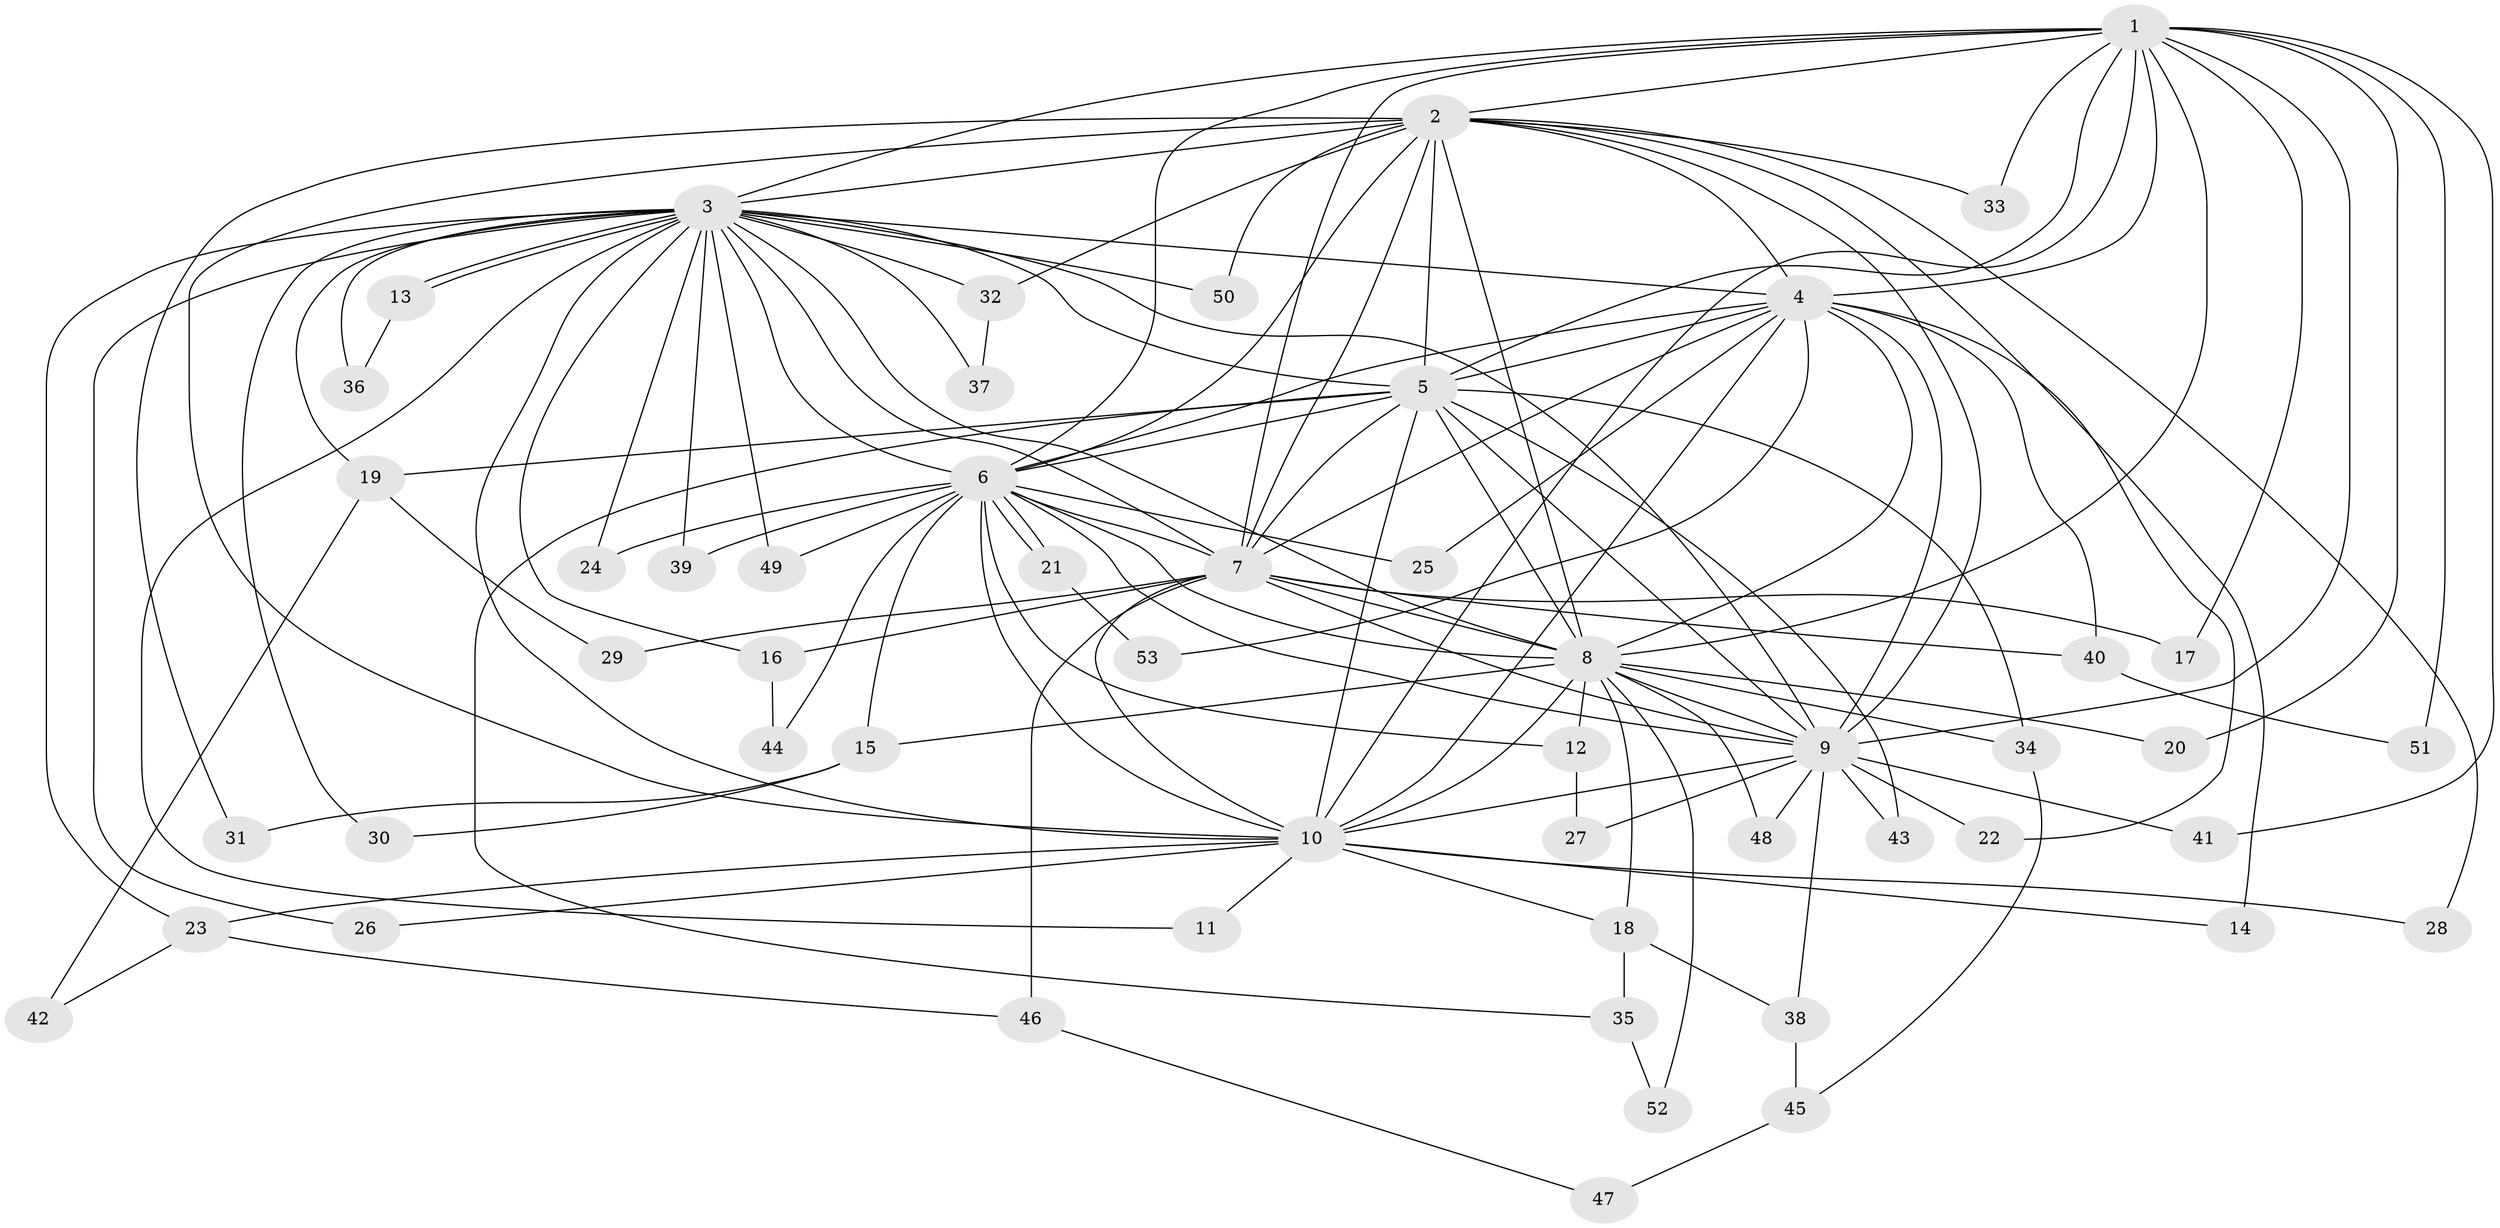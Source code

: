 // Generated by graph-tools (version 1.1) at 2025/25/03/09/25 03:25:45]
// undirected, 53 vertices, 131 edges
graph export_dot {
graph [start="1"]
  node [color=gray90,style=filled];
  1;
  2;
  3;
  4;
  5;
  6;
  7;
  8;
  9;
  10;
  11;
  12;
  13;
  14;
  15;
  16;
  17;
  18;
  19;
  20;
  21;
  22;
  23;
  24;
  25;
  26;
  27;
  28;
  29;
  30;
  31;
  32;
  33;
  34;
  35;
  36;
  37;
  38;
  39;
  40;
  41;
  42;
  43;
  44;
  45;
  46;
  47;
  48;
  49;
  50;
  51;
  52;
  53;
  1 -- 2;
  1 -- 3;
  1 -- 4;
  1 -- 5;
  1 -- 6;
  1 -- 7;
  1 -- 8;
  1 -- 9;
  1 -- 10;
  1 -- 17;
  1 -- 20;
  1 -- 33;
  1 -- 41;
  1 -- 51;
  2 -- 3;
  2 -- 4;
  2 -- 5;
  2 -- 6;
  2 -- 7;
  2 -- 8;
  2 -- 9;
  2 -- 10;
  2 -- 14;
  2 -- 28;
  2 -- 31;
  2 -- 32;
  2 -- 33;
  2 -- 50;
  3 -- 4;
  3 -- 5;
  3 -- 6;
  3 -- 7;
  3 -- 8;
  3 -- 9;
  3 -- 10;
  3 -- 11;
  3 -- 13;
  3 -- 13;
  3 -- 16;
  3 -- 19;
  3 -- 23;
  3 -- 24;
  3 -- 26;
  3 -- 30;
  3 -- 32;
  3 -- 36;
  3 -- 37;
  3 -- 39;
  3 -- 49;
  3 -- 50;
  4 -- 5;
  4 -- 6;
  4 -- 7;
  4 -- 8;
  4 -- 9;
  4 -- 10;
  4 -- 22;
  4 -- 25;
  4 -- 40;
  4 -- 53;
  5 -- 6;
  5 -- 7;
  5 -- 8;
  5 -- 9;
  5 -- 10;
  5 -- 19;
  5 -- 34;
  5 -- 35;
  5 -- 43;
  6 -- 7;
  6 -- 8;
  6 -- 9;
  6 -- 10;
  6 -- 12;
  6 -- 15;
  6 -- 21;
  6 -- 21;
  6 -- 24;
  6 -- 25;
  6 -- 39;
  6 -- 44;
  6 -- 49;
  7 -- 8;
  7 -- 9;
  7 -- 10;
  7 -- 16;
  7 -- 17;
  7 -- 29;
  7 -- 40;
  7 -- 46;
  8 -- 9;
  8 -- 10;
  8 -- 12;
  8 -- 15;
  8 -- 18;
  8 -- 20;
  8 -- 34;
  8 -- 48;
  8 -- 52;
  9 -- 10;
  9 -- 22;
  9 -- 27;
  9 -- 38;
  9 -- 41;
  9 -- 43;
  9 -- 48;
  10 -- 11;
  10 -- 14;
  10 -- 18;
  10 -- 23;
  10 -- 26;
  10 -- 28;
  12 -- 27;
  13 -- 36;
  15 -- 30;
  15 -- 31;
  16 -- 44;
  18 -- 35;
  18 -- 38;
  19 -- 29;
  19 -- 42;
  21 -- 53;
  23 -- 42;
  23 -- 46;
  32 -- 37;
  34 -- 45;
  35 -- 52;
  38 -- 45;
  40 -- 51;
  45 -- 47;
  46 -- 47;
}
